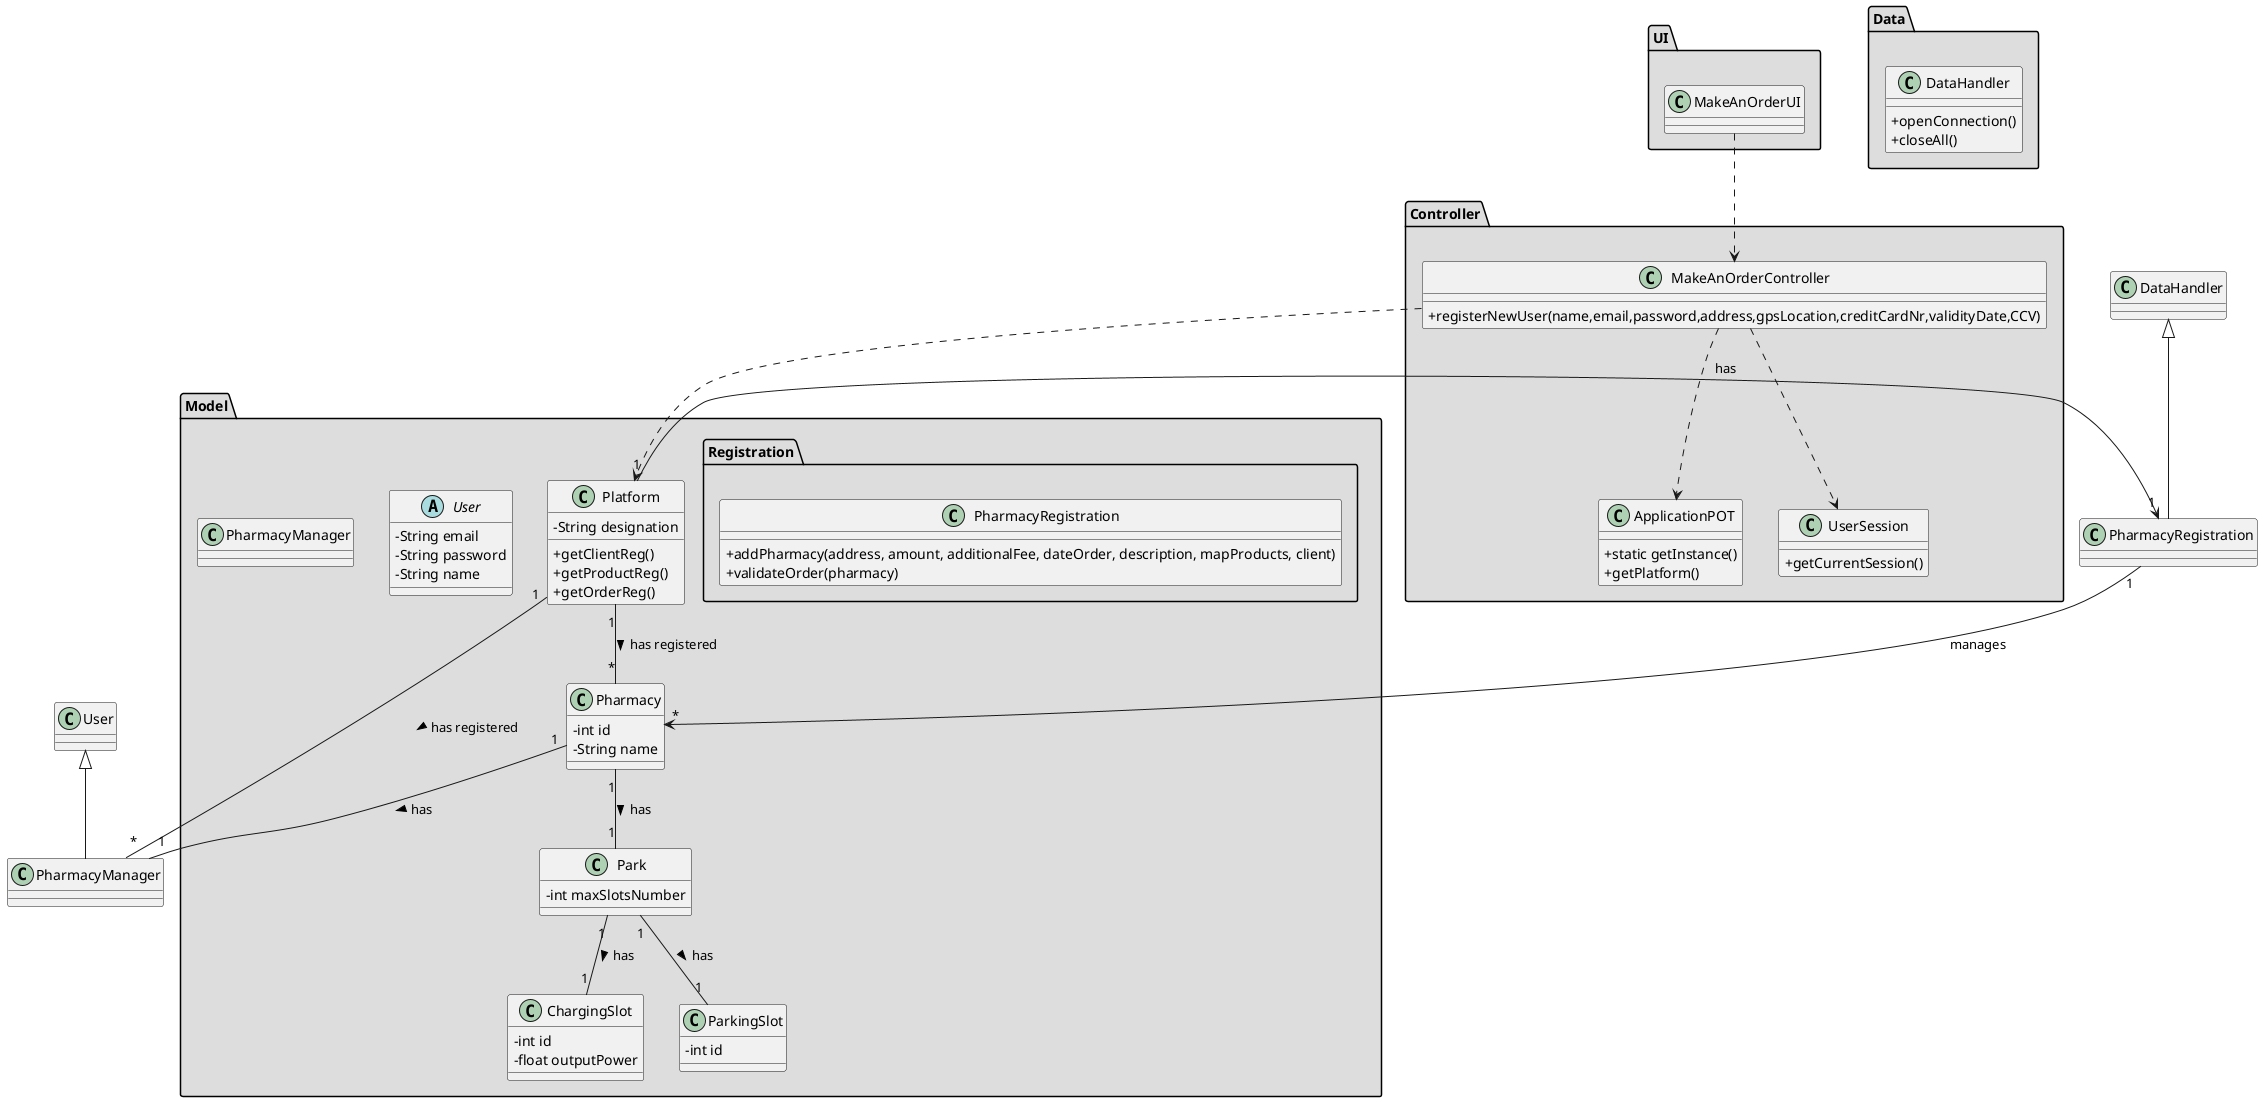 @startuml
skinparam classAttributeIconSize 0

package "UI" #DDDDDD {
class MakeAnOrderUI{

}
}


package "Controller" #DDDDDD {
class MakeAnOrderController{
+registerNewUser(name,email,password,address,gpsLocation,creditCardNr,validityDate,CCV)
}

class ApplicationPOT
{
  +static getInstance()
  +getPlatform()
}

class UserSession
{
  +getCurrentSession()
}
}


package "Model" #DDDDDD {
class Platform {
  -String designation
  +getClientReg()
  +getProductReg()
  +getOrderReg()
}
package "Registration" #DDDDDD {

  class PharmacyRegistration{
       +addPharmacy(address, amount, additionalFee, dateOrder, description, mapProducts, client)
       +validateOrder(pharmacy)
   }
 }
}

package "Model" #DDDDDD {
abstract class User{
-String email
-String password
-String name
}

class Pharmacy{
-   int id
-   String name
}

class PharmacyManager{
}

class Park{
-   int maxSlotsNumber
}

class ChargingSlot{
-   int id
-   float outputPower
}

class ParkingSlot{
-   int id
}

}


package "Data" #DDDDDD {
class DataHandler{
    +openConnection()
    +closeAll()
}
}

class PharmacyRegistration extends DataHandler

class PharmacyManager extends User

MakeAnOrderUI ..> MakeAnOrderController
MakeAnOrderController ..> Platform
MakeAnOrderController ..> ApplicationPOT
MakeAnOrderController ..> UserSession
Platform "1" --> "1" PharmacyRegistration : has
PharmacyRegistration "1" --> "*" Pharmacy : manages

Platform "1" -- "*" Pharmacy : has registered >
Platform "1" -- "*" PharmacyManager : has registered >
Pharmacy "1" -- "1" PharmacyManager : has >
Pharmacy "1" -- "1" Park : has >
Park "1" -- "1" ChargingSlot : has >
Park "1" -- "1" ParkingSlot : has >

@enduml